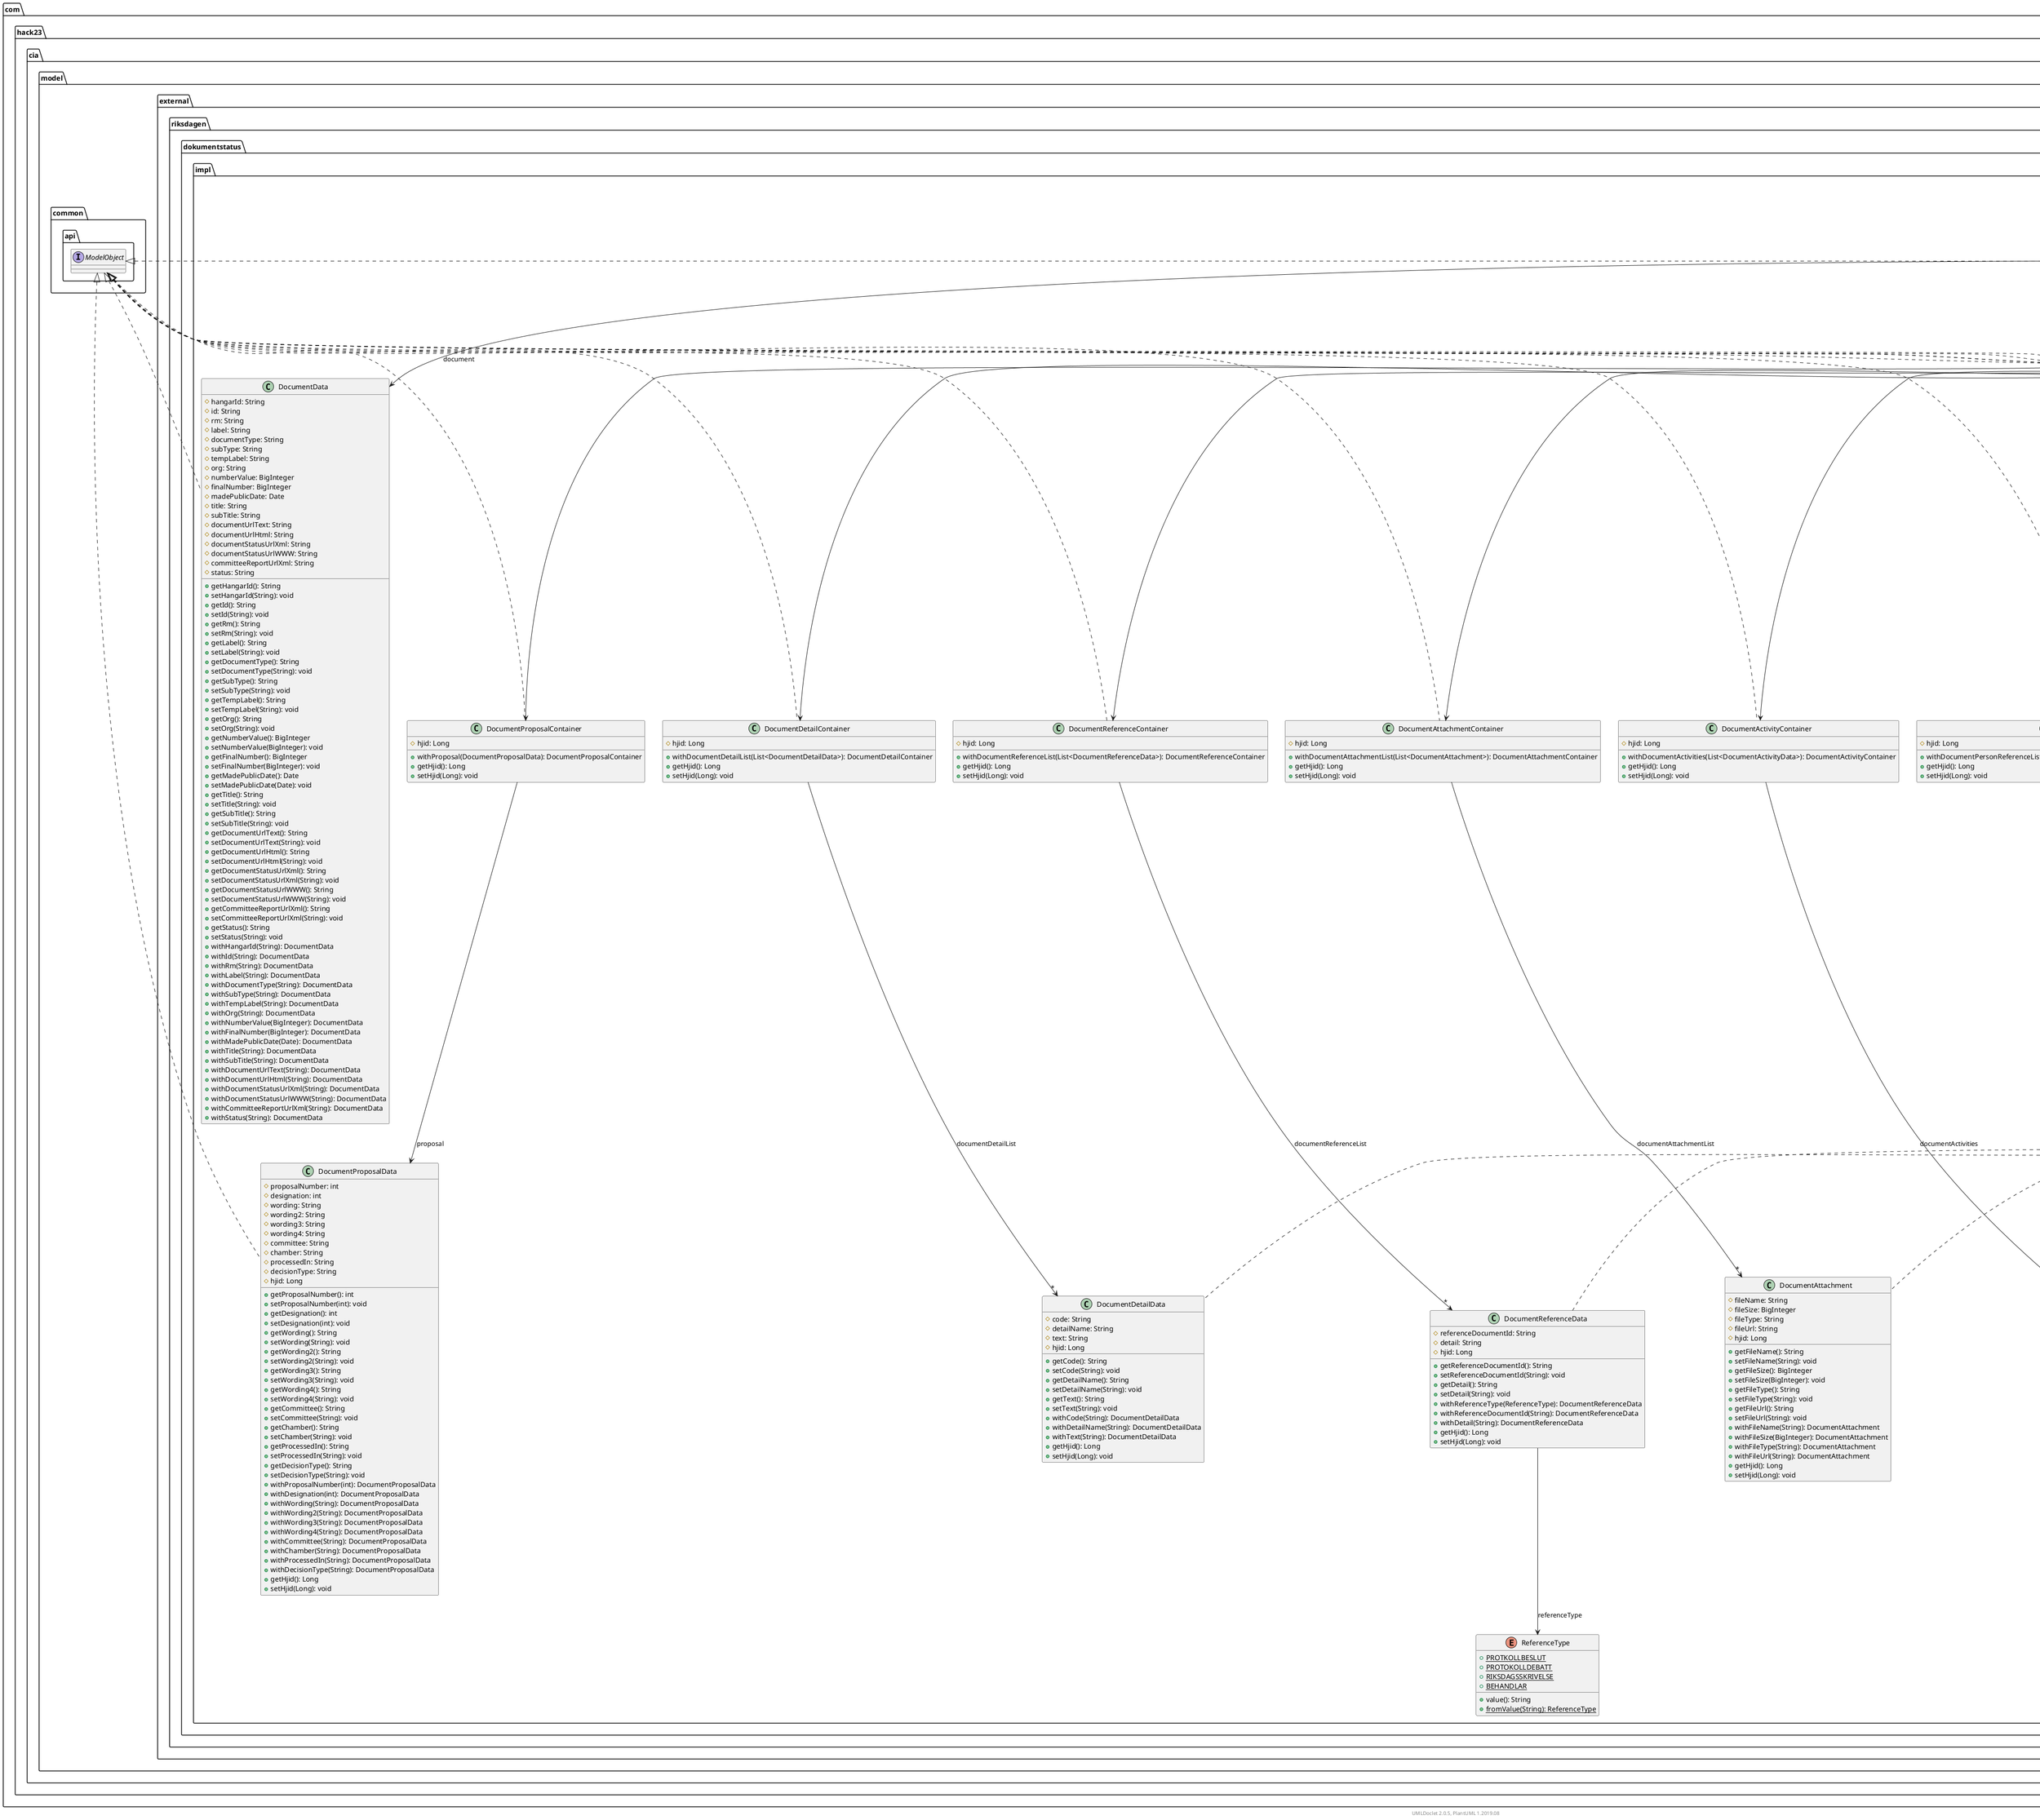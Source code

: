 @startuml
    namespace com.hack23.cia.model.external.riksdagen.dokumentstatus.impl {

        class DocumentData [[DocumentData.html]] {
            #hangarId: String
            #id: String
            #rm: String
            #label: String
            #documentType: String
            #subType: String
            #tempLabel: String
            #org: String
            #numberValue: BigInteger
            #finalNumber: BigInteger
            #madePublicDate: Date
            #title: String
            #subTitle: String
            #documentUrlText: String
            #documentUrlHtml: String
            #documentStatusUrlXml: String
            #documentStatusUrlWWW: String
            #committeeReportUrlXml: String
            #status: String
            +getHangarId(): String
            +setHangarId(String): void
            +getId(): String
            +setId(String): void
            +getRm(): String
            +setRm(String): void
            +getLabel(): String
            +setLabel(String): void
            +getDocumentType(): String
            +setDocumentType(String): void
            +getSubType(): String
            +setSubType(String): void
            +getTempLabel(): String
            +setTempLabel(String): void
            +getOrg(): String
            +setOrg(String): void
            +getNumberValue(): BigInteger
            +setNumberValue(BigInteger): void
            +getFinalNumber(): BigInteger
            +setFinalNumber(BigInteger): void
            +getMadePublicDate(): Date
            +setMadePublicDate(Date): void
            +getTitle(): String
            +setTitle(String): void
            +getSubTitle(): String
            +setSubTitle(String): void
            +getDocumentUrlText(): String
            +setDocumentUrlText(String): void
            +getDocumentUrlHtml(): String
            +setDocumentUrlHtml(String): void
            +getDocumentStatusUrlXml(): String
            +setDocumentStatusUrlXml(String): void
            +getDocumentStatusUrlWWW(): String
            +setDocumentStatusUrlWWW(String): void
            +getCommitteeReportUrlXml(): String
            +setCommitteeReportUrlXml(String): void
            +getStatus(): String
            +setStatus(String): void
            +withHangarId(String): DocumentData
            +withId(String): DocumentData
            +withRm(String): DocumentData
            +withLabel(String): DocumentData
            +withDocumentType(String): DocumentData
            +withSubType(String): DocumentData
            +withTempLabel(String): DocumentData
            +withOrg(String): DocumentData
            +withNumberValue(BigInteger): DocumentData
            +withFinalNumber(BigInteger): DocumentData
            +withMadePublicDate(Date): DocumentData
            +withTitle(String): DocumentData
            +withSubTitle(String): DocumentData
            +withDocumentUrlText(String): DocumentData
            +withDocumentUrlHtml(String): DocumentData
            +withDocumentStatusUrlXml(String): DocumentData
            +withDocumentStatusUrlWWW(String): DocumentData
            +withCommitteeReportUrlXml(String): DocumentData
            +withStatus(String): DocumentData
        }

        enum DocumentPersonReferenceRoleType [[DocumentPersonReferenceRoleType.html]] {
            {static} +UNDERTECKNARE
            {static} +STALLDTILL
            {static} +BESVARADAV
            +value(): String
            {static} +fromValue(String): DocumentPersonReferenceRoleType
        }

        class DocumentProposalData [[DocumentProposalData.html]] {
            #proposalNumber: int
            #designation: int
            #wording: String
            #wording2: String
            #wording3: String
            #wording4: String
            #committee: String
            #chamber: String
            #processedIn: String
            #decisionType: String
            #hjid: Long
            +getProposalNumber(): int
            +setProposalNumber(int): void
            +getDesignation(): int
            +setDesignation(int): void
            +getWording(): String
            +setWording(String): void
            +getWording2(): String
            +setWording2(String): void
            +getWording3(): String
            +setWording3(String): void
            +getWording4(): String
            +setWording4(String): void
            +getCommittee(): String
            +setCommittee(String): void
            +getChamber(): String
            +setChamber(String): void
            +getProcessedIn(): String
            +setProcessedIn(String): void
            +getDecisionType(): String
            +setDecisionType(String): void
            +withProposalNumber(int): DocumentProposalData
            +withDesignation(int): DocumentProposalData
            +withWording(String): DocumentProposalData
            +withWording2(String): DocumentProposalData
            +withWording3(String): DocumentProposalData
            +withWording4(String): DocumentProposalData
            +withCommittee(String): DocumentProposalData
            +withChamber(String): DocumentProposalData
            +withProcessedIn(String): DocumentProposalData
            +withDecisionType(String): DocumentProposalData
            +getHjid(): Long
            +setHjid(Long): void
        }

        class DocumentReferenceContainer [[DocumentReferenceContainer.html]] {
            #hjid: Long
            +withDocumentReferenceList(List<DocumentReferenceData>): DocumentReferenceContainer
            +getHjid(): Long
            +setHjid(Long): void
        }

        class DocumentDetailContainer [[DocumentDetailContainer.html]] {
            #hjid: Long
            +withDocumentDetailList(List<DocumentDetailData>): DocumentDetailContainer
            +getHjid(): Long
            +setHjid(Long): void
        }

        class DocumentAttachmentContainer [[DocumentAttachmentContainer.html]] {
            #hjid: Long
            +withDocumentAttachmentList(List<DocumentAttachment>): DocumentAttachmentContainer
            +getHjid(): Long
            +setHjid(Long): void
        }

        enum DocumentActivityStatusType [[DocumentActivityStatusType.html]] {
            {static} +PLANERAD
            {static} +PLANERAT
            {static} +INTRÄFFAT
            +value(): String
            {static} +fromValue(String): DocumentActivityStatusType
        }

        enum ReferenceType [[ReferenceType.html]] {
            {static} +PROTKOLLBESLUT
            {static} +PROTOKOLLDEBATT
            {static} +RIKSDAGSSKRIVELSE
            {static} +BEHANDLAR
            +value(): String
            {static} +fromValue(String): ReferenceType
        }

        class DocumentProposalContainer [[DocumentProposalContainer.html]] {
            #hjid: Long
            +withProposal(DocumentProposalData): DocumentProposalContainer
            +getHjid(): Long
            +setHjid(Long): void
        }

        class DocumentDetailData [[DocumentDetailData.html]] {
            #code: String
            #detailName: String
            #text: String
            #hjid: Long
            +getCode(): String
            +setCode(String): void
            +getDetailName(): String
            +setDetailName(String): void
            +getText(): String
            +setText(String): void
            +withCode(String): DocumentDetailData
            +withDetailName(String): DocumentDetailData
            +withText(String): DocumentDetailData
            +getHjid(): Long
            +setHjid(Long): void
        }

        enum DocumentSubType [[DocumentSubType.html]] {
            {static} +KOMMITTEMOTION
            {static} +BET
            {static} +UTL
            {static} +FLERPARTIMOTION
            {static} +ENSKILD_MOTION
            {static} +PROP
            {static} +SKR
            +value(): String
            {static} +fromValue(String): DocumentSubType
        }

        class DocumentActivityContainer [[DocumentActivityContainer.html]] {
            #hjid: Long
            +withDocumentActivities(List<DocumentActivityData>): DocumentActivityContainer
            +getHjid(): Long
            +setHjid(Long): void
        }

        class ObjectFactory [[ObjectFactory.html]] {
            +createDocumentStatusContainer(): DocumentStatusContainer
            +createDocumentData(): DocumentData
            +createDocumentActivityContainer(): DocumentActivityContainer
            +createDocumentActivityData(): DocumentActivityData
            +createDocumentProposalData(): DocumentProposalData
            +createDocumentProposalContainer(): DocumentProposalContainer
            +createDocumentDetailContainer(): DocumentDetailContainer
            +createDocumentDetailData(): DocumentDetailData
            +createDocumentAttachmentContainer(): DocumentAttachmentContainer
            +createDocumentAttachment(): DocumentAttachment
            +createDocumentReferenceContainer(): DocumentReferenceContainer
            +createDocumentReferenceData(): DocumentReferenceData
            +createDocumentPersonReferenceContainer(): DocumentPersonReferenceContainer
            +createDocumentPersonReferenceData(): DocumentPersonReferenceData
            +createDokumentstatus(DocumentStatusContainer): JAXBElement<DocumentStatusContainer>
        }

        class DocumentAttachment [[DocumentAttachment.html]] {
            #fileName: String
            #fileSize: BigInteger
            #fileType: String
            #fileUrl: String
            #hjid: Long
            +getFileName(): String
            +setFileName(String): void
            +getFileSize(): BigInteger
            +setFileSize(BigInteger): void
            +getFileType(): String
            +setFileType(String): void
            +getFileUrl(): String
            +setFileUrl(String): void
            +withFileName(String): DocumentAttachment
            +withFileSize(BigInteger): DocumentAttachment
            +withFileType(String): DocumentAttachment
            +withFileUrl(String): DocumentAttachment
            +getHjid(): Long
            +setHjid(Long): void
        }

        class DocumentReferenceData [[DocumentReferenceData.html]] {
            #referenceDocumentId: String
            #detail: String
            #hjid: Long
            +getReferenceDocumentId(): String
            +setReferenceDocumentId(String): void
            +getDetail(): String
            +setDetail(String): void
            +withReferenceType(ReferenceType): DocumentReferenceData
            +withReferenceDocumentId(String): DocumentReferenceData
            +withDetail(String): DocumentReferenceData
            +getHjid(): Long
            +setHjid(Long): void
        }

        class DocumentActivityData [[DocumentActivityData.html]] {
            #createdDate: Date
            #code: String
            #activityName: String
            #orderNumber: BigInteger
            #process: String
            #status: String
            #hjid: Long
            +getCreatedDate(): Date
            +setCreatedDate(Date): void
            +getCode(): String
            +setCode(String): void
            +getActivityName(): String
            +setActivityName(String): void
            +getOrderNumber(): BigInteger
            +setOrderNumber(BigInteger): void
            +getProcess(): String
            +setProcess(String): void
            +getStatus(): String
            +setStatus(String): void
            +withCreatedDate(Date): DocumentActivityData
            +withCode(String): DocumentActivityData
            +withActivityName(String): DocumentActivityData
            +withOrderNumber(BigInteger): DocumentActivityData
            +withProcess(String): DocumentActivityData
            +withStatus(String): DocumentActivityData
            +getHjid(): Long
            +setHjid(Long): void
        }

        class DocumentStatusContainer [[DocumentStatusContainer.html]] {
            #documentCategory: String
            #hjid: Long
            +getDocumentCategory(): String
            +setDocumentCategory(String): void
            +withDocument(DocumentData): DocumentStatusContainer
            +withDocumentProposal(DocumentProposalContainer): DocumentStatusContainer
            +withDocumentActivityContainer(DocumentActivityContainer): DocumentStatusContainer
            +withDocumentDetailContainer(DocumentDetailContainer): DocumentStatusContainer
            +withDocumentAttachmentContainer(DocumentAttachmentContainer): DocumentStatusContainer
            +withDocumentReferenceContainer(DocumentReferenceContainer): DocumentStatusContainer
            +withDocumentPersonReferenceContainer(DocumentPersonReferenceContainer): DocumentStatusContainer
            +withDocumentCategory(String): DocumentStatusContainer
            +getHjid(): Long
            +setHjid(Long): void
        }

        class DocumentPersonReferenceData [[DocumentPersonReferenceData.html]] {
            #personReferenceId: String
            #referenceName: String
            #partyShortCode: String
            #orderNumber: int
            #hjid: Long
            +getPersonReferenceId(): String
            +setPersonReferenceId(String): void
            +getReferenceName(): String
            +setReferenceName(String): void
            +getPartyShortCode(): String
            +setPartyShortCode(String): void
            +getOrderNumber(): int
            +setOrderNumber(int): void
            +withPersonReferenceId(String): DocumentPersonReferenceData
            +withReferenceName(String): DocumentPersonReferenceData
            +withPartyShortCode(String): DocumentPersonReferenceData
            +withOrderNumber(int): DocumentPersonReferenceData
            +withRoleDescription(DocumentPersonReferenceRoleType): DocumentPersonReferenceData
            +getHjid(): Long
            +setHjid(Long): void
        }

        class DocumentPersonReferenceContainer [[DocumentPersonReferenceContainer.html]] {
            #hjid: Long
            +withDocumentPersonReferenceList(List<DocumentPersonReferenceData>): DocumentPersonReferenceContainer
            +getHjid(): Long
            +setHjid(Long): void
        }

        enum DocumentType [[DocumentType.html]] {
            {static} +BET
            {static} +BILAGA
            {static} +EUNBIL
            {static} +DS
            {static} +DIR
            {static} +KF_LISTA
            {static} +EUNPROT
            {static} +EUNDOK
            {static} +FPM
            {static} +FRSRDG
            {static} +F_LISTA
            {static} +RIR
            {static} +IP
            {static} +KOMM
            {static} +MINRÅD
            {static} +MOT
            {static} +PROP
            {static} +PROT
            {static} +RFR
            {static} +RSKR
            {static} +FR
            {static} +SKR
            {static} +SOU
            {static} +FRS
            {static} +SFS
            {static} +T_LISTA
            {static} +UTSKOTTSDOKUMENT
            {static} +YTTR
            {static} +PLAN
            {static} +UTTAG
            {static} +XXUTSKOTTSDOKUMENT
            +value(): String
            {static} +fromValue(String): DocumentType
        }

        com.hack23.cia.model.common.api.ModelObject <|.. DocumentData
        com.hack23.cia.model.common.api.ModelObject <|.. DocumentProposalData
        com.hack23.cia.model.common.api.ModelObject <|.. DocumentReferenceContainer
        DocumentReferenceContainer --> "*" DocumentReferenceData: documentReferenceList
        com.hack23.cia.model.common.api.ModelObject <|.. DocumentDetailContainer
        DocumentDetailContainer --> "*" DocumentDetailData: documentDetailList
        com.hack23.cia.model.common.api.ModelObject <|.. DocumentAttachmentContainer
        DocumentAttachmentContainer --> "*" DocumentAttachment: documentAttachmentList
        com.hack23.cia.model.common.api.ModelObject <|.. DocumentProposalContainer
        DocumentProposalContainer --> DocumentProposalData: proposal
        com.hack23.cia.model.common.api.ModelObject <|.. DocumentDetailData
        com.hack23.cia.model.common.api.ModelObject <|.. DocumentActivityContainer
        DocumentActivityContainer --> "*" DocumentActivityData: documentActivities
        com.hack23.cia.model.common.api.ModelObject <|.. DocumentAttachment
        com.hack23.cia.model.common.api.ModelObject <|.. DocumentReferenceData
        DocumentReferenceData --> ReferenceType: referenceType
        com.hack23.cia.model.common.api.ModelObject <|.. DocumentActivityData
        com.hack23.cia.model.common.api.ModelObject <|.. DocumentStatusContainer
        DocumentStatusContainer --> DocumentData: document
        DocumentStatusContainer --> DocumentProposalContainer: documentProposal
        DocumentStatusContainer --> DocumentActivityContainer: documentActivityContainer
        DocumentStatusContainer --> DocumentDetailContainer: documentDetailContainer
        DocumentStatusContainer --> DocumentAttachmentContainer: documentAttachmentContainer
        DocumentStatusContainer --> DocumentReferenceContainer: documentReferenceContainer
        DocumentStatusContainer --> DocumentPersonReferenceContainer: documentPersonReferenceContainer
        com.hack23.cia.model.common.api.ModelObject <|.. DocumentPersonReferenceData
        DocumentPersonReferenceData --> DocumentPersonReferenceRoleType: roleDescription
        com.hack23.cia.model.common.api.ModelObject <|.. DocumentPersonReferenceContainer
        DocumentPersonReferenceContainer --> "*" DocumentPersonReferenceData: documentPersonReferenceList
    }

    namespace com.hack23.cia.model.common.api {
        interface ModelObject
    }

    center footer UMLDoclet 2.0.5, PlantUML 1.2019.08
@enduml

